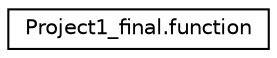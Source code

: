 digraph "Graphical Class Hierarchy"
{
  edge [fontname="Helvetica",fontsize="10",labelfontname="Helvetica",labelfontsize="10"];
  node [fontname="Helvetica",fontsize="10",shape=record];
  rankdir="LR";
  Node1 [label="Project1_final.function",height=0.2,width=0.4,color="black", fillcolor="white", style="filled",URL="$class_project1__final_1_1function.html"];
}
